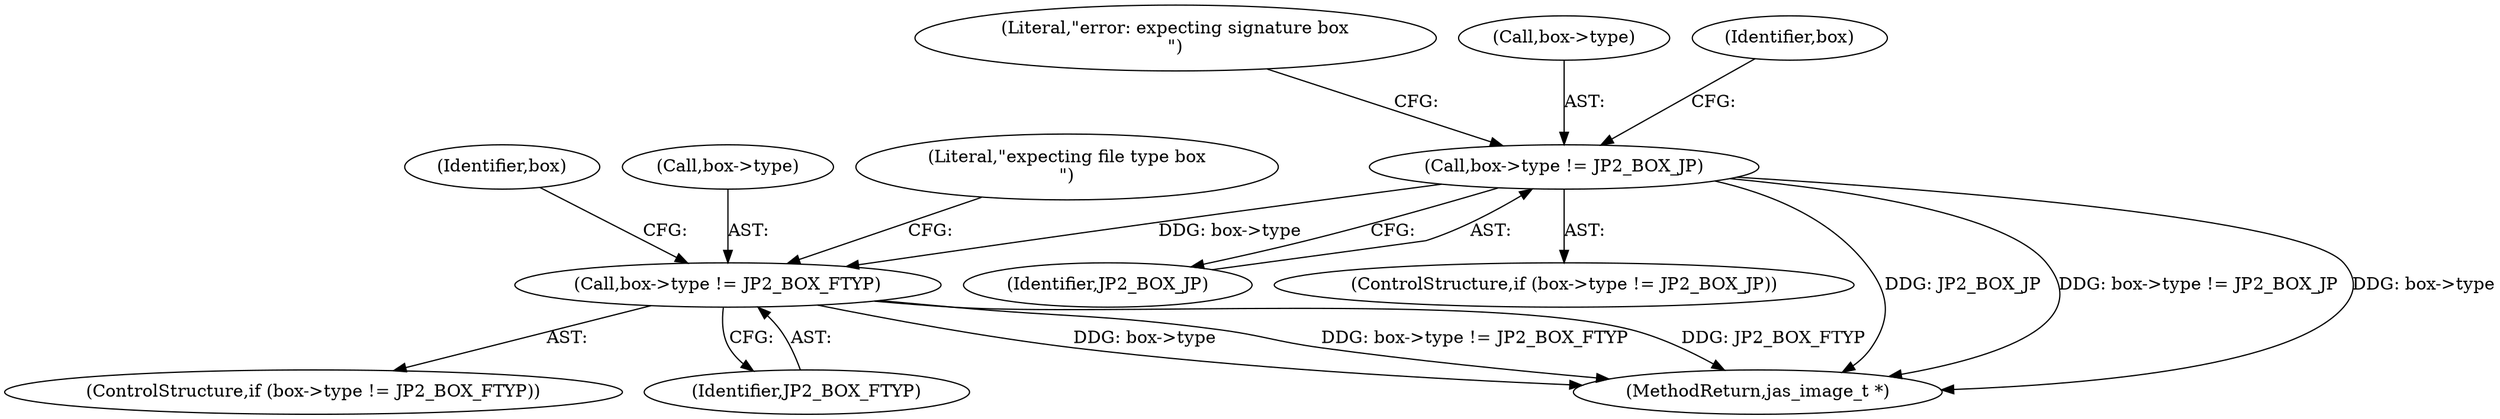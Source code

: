 digraph "0_jasper_d42b2388f7f8e0332c846675133acea151fc557a_33@pointer" {
"1000174" [label="(Call,box->type != JP2_BOX_JP)"];
"1000211" [label="(Call,box->type != JP2_BOX_FTYP)"];
"1000178" [label="(Identifier,JP2_BOX_JP)"];
"1000173" [label="(ControlStructure,if (box->type != JP2_BOX_JP))"];
"1000221" [label="(Identifier,box)"];
"1000212" [label="(Call,box->type)"];
"1000211" [label="(Call,box->type != JP2_BOX_FTYP)"];
"1000181" [label="(Literal,\"error: expecting signature box\n\")"];
"1000210" [label="(ControlStructure,if (box->type != JP2_BOX_FTYP))"];
"1000175" [label="(Call,box->type)"];
"1000215" [label="(Identifier,JP2_BOX_FTYP)"];
"1000218" [label="(Literal,\"expecting file type box\n\")"];
"1001265" [label="(MethodReturn,jas_image_t *)"];
"1000174" [label="(Call,box->type != JP2_BOX_JP)"];
"1000188" [label="(Identifier,box)"];
"1000174" -> "1000173"  [label="AST: "];
"1000174" -> "1000178"  [label="CFG: "];
"1000175" -> "1000174"  [label="AST: "];
"1000178" -> "1000174"  [label="AST: "];
"1000181" -> "1000174"  [label="CFG: "];
"1000188" -> "1000174"  [label="CFG: "];
"1000174" -> "1001265"  [label="DDG: JP2_BOX_JP"];
"1000174" -> "1001265"  [label="DDG: box->type != JP2_BOX_JP"];
"1000174" -> "1001265"  [label="DDG: box->type"];
"1000174" -> "1000211"  [label="DDG: box->type"];
"1000211" -> "1000210"  [label="AST: "];
"1000211" -> "1000215"  [label="CFG: "];
"1000212" -> "1000211"  [label="AST: "];
"1000215" -> "1000211"  [label="AST: "];
"1000218" -> "1000211"  [label="CFG: "];
"1000221" -> "1000211"  [label="CFG: "];
"1000211" -> "1001265"  [label="DDG: box->type"];
"1000211" -> "1001265"  [label="DDG: box->type != JP2_BOX_FTYP"];
"1000211" -> "1001265"  [label="DDG: JP2_BOX_FTYP"];
}
